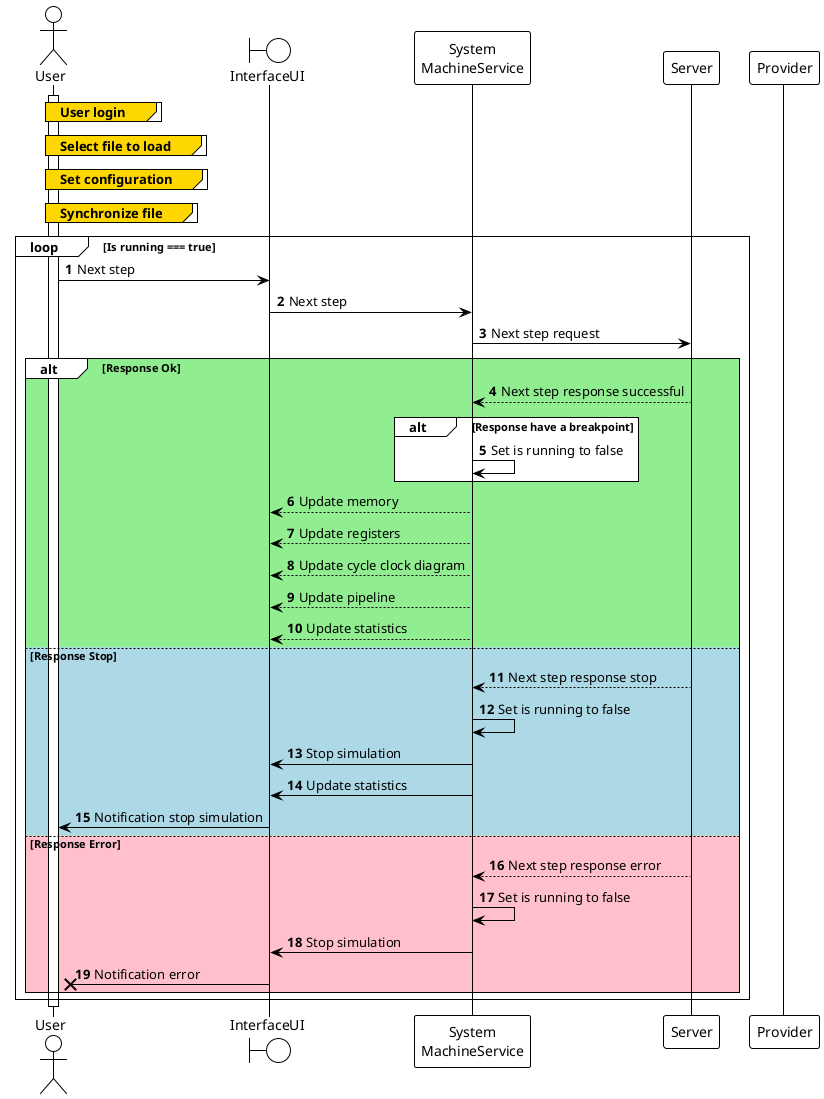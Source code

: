 @startuml
'https://plantuml.com/sequence-diagram
!theme plain
'!pragma teoz true &
autonumber

actor User
boundary InterfaceUI
participant "System\nMachineService" as System
participant Server
participant "Provider" as Firebase

activate User
group#Gold User login

end
group#Gold Select file to load

end
group#Gold Set configuration

end
group#Gold Synchronize file

end


loop Is running === true

  User -> InterfaceUI: Next step
  InterfaceUI -> System: Next step
  System -> Server: Next step request

  alt #LightGreen Response Ok
    System <-- Server: Next step response successful
    alt Response have a breakpoint
      System -> System: Set is running to false
    end
    InterfaceUI <-- System: Update memory
    InterfaceUI <-- System: Update registers
    InterfaceUI <-- System: Update cycle clock diagram
    InterfaceUI <-- System: Update pipeline
    InterfaceUI <-- System: Update statistics
  else #LightBlue  Response Stop
    System <-- Server: Next step response stop
    System -> System: Set is running to false
    InterfaceUI <- System: Stop simulation
    InterfaceUI <- System: Update statistics
    User <- InterfaceUI: Notification stop simulation
  else #Pink  Response Error
    System <-- Server: Next step response error
    System -> System: Set is running to false
    InterfaceUI <- System: Stop simulation
    User x<- InterfaceUI: Notification error
  end

end

deactivate InterfaceUI
deactivate User

@enduml
